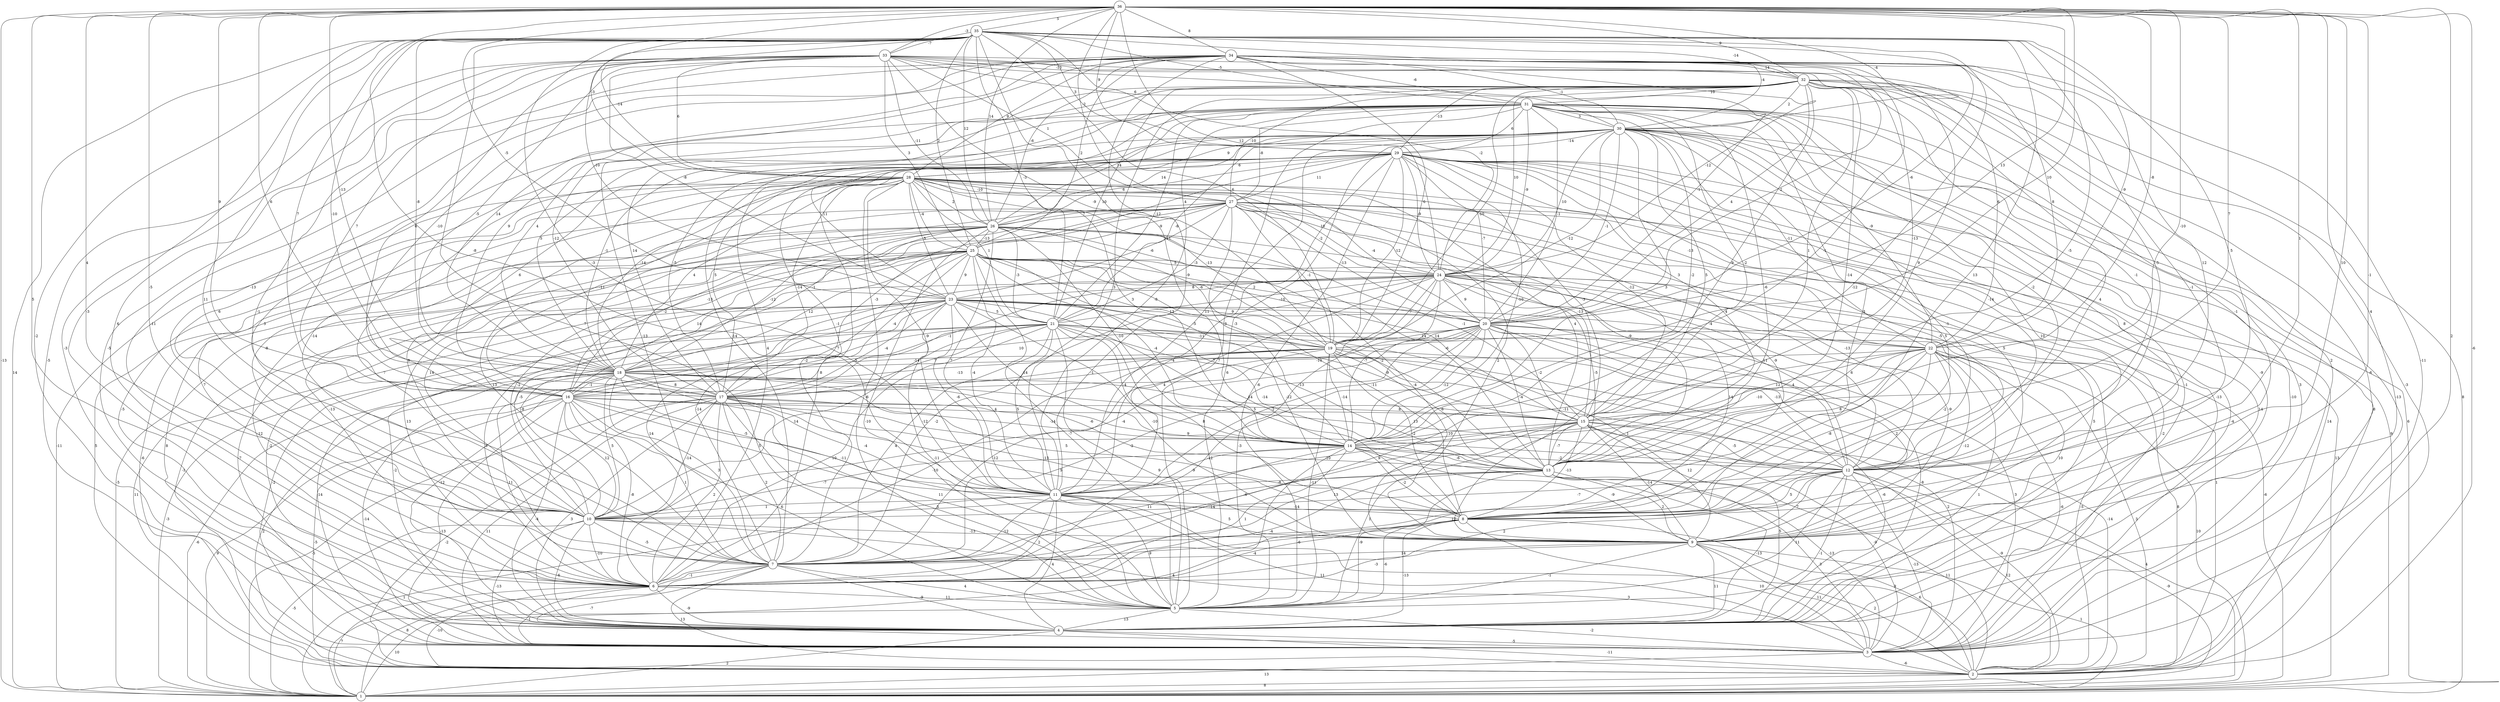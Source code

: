graph { 
	 fontname="Helvetica,Arial,sans-serif" 
	 node [shape = circle]; 
	 36 -- 1 [label = "-13"];
	 36 -- 2 [label = "-6"];
	 36 -- 3 [label = "2"];
	 36 -- 5 [label = "4"];
	 36 -- 6 [label = "5"];
	 36 -- 7 [label = "-5"];
	 36 -- 8 [label = "10"];
	 36 -- 9 [label = "-1"];
	 36 -- 10 [label = "4"];
	 36 -- 11 [label = "-8"];
	 36 -- 12 [label = "1"];
	 36 -- 14 [label = "-10"];
	 36 -- 15 [label = "7"];
	 36 -- 16 [label = "9"];
	 36 -- 17 [label = "6"];
	 36 -- 18 [label = "-13"];
	 36 -- 19 [label = "10"];
	 36 -- 20 [label = "13"];
	 36 -- 22 [label = "-8"];
	 36 -- 23 [label = "-5"];
	 36 -- 24 [label = "12"];
	 36 -- 26 [label = "14"];
	 36 -- 27 [label = "-2"];
	 36 -- 28 [label = "-3"];
	 36 -- 29 [label = "9"];
	 36 -- 30 [label = "-4"];
	 36 -- 32 [label = "9"];
	 36 -- 33 [label = "-3"];
	 36 -- 34 [label = "8"];
	 36 -- 35 [label = "5"];
	 35 -- 1 [label = "14"];
	 35 -- 4 [label = "-2"];
	 35 -- 5 [label = "7"];
	 35 -- 6 [label = "-3"];
	 35 -- 7 [label = "11"];
	 35 -- 8 [label = "13"];
	 35 -- 9 [label = "-12"];
	 35 -- 11 [label = "-3"];
	 35 -- 12 [label = "5"];
	 35 -- 13 [label = "-5"];
	 35 -- 14 [label = "-11"];
	 35 -- 16 [label = "7"];
	 35 -- 17 [label = "-10"];
	 35 -- 18 [label = "-8"];
	 35 -- 19 [label = "6"];
	 35 -- 20 [label = "-6"];
	 35 -- 21 [label = "-3"];
	 35 -- 22 [label = "-9"];
	 35 -- 23 [label = "-10"];
	 35 -- 24 [label = "-2"];
	 35 -- 25 [label = "2"];
	 35 -- 26 [label = "12"];
	 35 -- 28 [label = "-14"];
	 35 -- 29 [label = "3"];
	 35 -- 30 [label = "-4"];
	 35 -- 31 [label = "-5"];
	 35 -- 32 [label = "-14"];
	 35 -- 33 [label = "-7"];
	 34 -- 3 [label = "-11"];
	 34 -- 4 [label = "-5"];
	 34 -- 6 [label = "-11"];
	 34 -- 8 [label = "-1"];
	 34 -- 10 [label = "-13"];
	 34 -- 11 [label = "-9"];
	 34 -- 12 [label = "12"];
	 34 -- 13 [label = "9"];
	 34 -- 14 [label = "-1"];
	 34 -- 16 [label = "-10"];
	 34 -- 17 [label = "9"];
	 34 -- 18 [label = "14"];
	 34 -- 19 [label = "6"];
	 34 -- 20 [label = "2"];
	 34 -- 22 [label = "8"];
	 34 -- 24 [label = "-12"];
	 34 -- 25 [label = "2"];
	 34 -- 26 [label = "-6"];
	 34 -- 28 [label = "9"];
	 34 -- 30 [label = "-1"];
	 34 -- 31 [label = "-6"];
	 34 -- 32 [label = "14"];
	 33 -- 3 [label = "-5"];
	 33 -- 4 [label = "-3"];
	 33 -- 6 [label = "6"];
	 33 -- 7 [label = "-1"];
	 33 -- 12 [label = "-5"];
	 33 -- 15 [label = "-13"];
	 33 -- 16 [label = "7"];
	 33 -- 17 [label = "6"];
	 33 -- 18 [label = "-5"];
	 33 -- 19 [label = "-9"];
	 33 -- 20 [label = "-1"];
	 33 -- 22 [label = "6"];
	 33 -- 23 [label = "-8"];
	 33 -- 25 [label = "3"];
	 33 -- 26 [label = "-11"];
	 33 -- 27 [label = "1"];
	 33 -- 28 [label = "6"];
	 33 -- 30 [label = "6"];
	 33 -- 32 [label = "-13"];
	 32 -- 1 [label = "8"];
	 32 -- 2 [label = "-3"];
	 32 -- 3 [label = "-6"];
	 32 -- 4 [label = "2"];
	 32 -- 6 [label = "-13"];
	 32 -- 8 [label = "4"];
	 32 -- 9 [label = "-1"];
	 32 -- 11 [label = "3"];
	 32 -- 12 [label = "-1"];
	 32 -- 13 [label = "-14"];
	 32 -- 14 [label = "9"];
	 32 -- 15 [label = "1"];
	 32 -- 17 [label = "-12"];
	 32 -- 18 [label = "4"];
	 32 -- 19 [label = "-10"];
	 32 -- 20 [label = "4"];
	 32 -- 21 [label = "10"];
	 32 -- 24 [label = "10"];
	 32 -- 27 [label = "-10"];
	 32 -- 29 [label = "-13"];
	 32 -- 30 [label = "2"];
	 32 -- 31 [label = "10"];
	 31 -- 2 [label = "-13"];
	 31 -- 3 [label = "3"];
	 31 -- 4 [label = "-9"];
	 31 -- 5 [label = "7"];
	 31 -- 6 [label = "4"];
	 31 -- 7 [label = "-14"];
	 31 -- 8 [label = "3"];
	 31 -- 9 [label = "8"];
	 31 -- 10 [label = "6"];
	 31 -- 11 [label = "-8"];
	 31 -- 12 [label = "-2"];
	 31 -- 13 [label = "-6"];
	 31 -- 14 [label = "-2"];
	 31 -- 15 [label = "-2"];
	 31 -- 17 [label = "14"];
	 31 -- 18 [label = "5"];
	 31 -- 20 [label = "-1"];
	 31 -- 21 [label = "-12"];
	 31 -- 22 [label = "-9"];
	 31 -- 24 [label = "-9"];
	 31 -- 26 [label = "14"];
	 31 -- 27 [label = "-8"];
	 31 -- 29 [label = "6"];
	 31 -- 30 [label = "3"];
	 30 -- 1 [label = "6"];
	 30 -- 2 [label = "8"];
	 30 -- 3 [label = "-10"];
	 30 -- 4 [label = "-1"];
	 30 -- 5 [label = "6"];
	 30 -- 8 [label = "-1"];
	 30 -- 9 [label = "10"];
	 30 -- 10 [label = "3"];
	 30 -- 11 [label = "11"];
	 30 -- 12 [label = "-14"];
	 30 -- 14 [label = "3"];
	 30 -- 15 [label = "5"];
	 30 -- 17 [label = "-5"];
	 30 -- 18 [label = "-1"];
	 30 -- 19 [label = "-12"];
	 30 -- 20 [label = "-1"];
	 30 -- 21 [label = "-8"];
	 30 -- 22 [label = "-11"];
	 30 -- 23 [label = "11"];
	 30 -- 24 [label = "10"];
	 30 -- 26 [label = "14"];
	 30 -- 28 [label = "9"];
	 30 -- 29 [label = "-14"];
	 29 -- 1 [label = "9"];
	 29 -- 2 [label = "14"];
	 29 -- 3 [label = "14"];
	 29 -- 4 [label = "-13"];
	 29 -- 5 [label = "-6"];
	 29 -- 6 [label = "8"];
	 29 -- 7 [label = "-2"];
	 29 -- 8 [label = "5"];
	 29 -- 9 [label = "5"];
	 29 -- 10 [label = "-14"];
	 29 -- 11 [label = "3"];
	 29 -- 13 [label = "4"];
	 29 -- 14 [label = "-10"];
	 29 -- 15 [label = "-12"];
	 29 -- 16 [label = "6"];
	 29 -- 17 [label = "5"];
	 29 -- 18 [label = "-14"];
	 29 -- 19 [label = "-12"];
	 29 -- 20 [label = "-7"];
	 29 -- 22 [label = "-13"];
	 29 -- 24 [label = "-9"];
	 29 -- 25 [label = "4"];
	 29 -- 26 [label = "6"];
	 29 -- 27 [label = "11"];
	 29 -- 28 [label = "6"];
	 28 -- 1 [label = "-11"];
	 28 -- 3 [label = "-4"];
	 28 -- 4 [label = "-5"];
	 28 -- 5 [label = "-6"];
	 28 -- 6 [label = "7"];
	 28 -- 7 [label = "7"];
	 28 -- 9 [label = "2"];
	 28 -- 10 [label = "-8"];
	 28 -- 11 [label = "-9"];
	 28 -- 13 [label = "4"];
	 28 -- 14 [label = "13"];
	 28 -- 15 [label = "-3"];
	 28 -- 16 [label = "-11"];
	 28 -- 17 [label = "-14"];
	 28 -- 18 [label = "4"];
	 28 -- 19 [label = "-13"];
	 28 -- 20 [label = "-4"];
	 28 -- 21 [label = "1"];
	 28 -- 23 [label = "5"];
	 28 -- 24 [label = "10"];
	 28 -- 25 [label = "-4"];
	 28 -- 26 [label = "2"];
	 28 -- 27 [label = "-10"];
	 27 -- 1 [label = "13"];
	 27 -- 2 [label = "5"];
	 27 -- 3 [label = "-2"];
	 27 -- 4 [label = "5"];
	 27 -- 7 [label = "13"];
	 27 -- 8 [label = "-9"];
	 27 -- 10 [label = "8"];
	 27 -- 12 [label = "-5"];
	 27 -- 13 [label = "-9"];
	 27 -- 14 [label = "-3"];
	 27 -- 15 [label = "-13"];
	 27 -- 16 [label = "-13"];
	 27 -- 17 [label = "-3"];
	 27 -- 18 [label = "-1"];
	 27 -- 19 [label = "-1"];
	 27 -- 20 [label = "-13"];
	 27 -- 21 [label = "-3"];
	 27 -- 22 [label = "3"];
	 27 -- 23 [label = "-6"];
	 27 -- 24 [label = "-2"];
	 27 -- 25 [label = "-9"];
	 27 -- 26 [label = "7"];
	 26 -- 2 [label = "-6"];
	 26 -- 3 [label = "8"];
	 26 -- 4 [label = "-12"];
	 26 -- 5 [label = "-10"];
	 26 -- 6 [label = "-13"];
	 26 -- 9 [label = "-4"];
	 26 -- 10 [label = "14"];
	 26 -- 11 [label = "7"];
	 26 -- 12 [label = "-13"];
	 26 -- 13 [label = "-6"];
	 26 -- 14 [label = "-10"];
	 26 -- 15 [label = "-1"];
	 26 -- 16 [label = "-2"];
	 26 -- 18 [label = "-12"];
	 26 -- 19 [label = "-6"];
	 26 -- 21 [label = "-3"];
	 26 -- 25 [label = "-13"];
	 25 -- 1 [label = "-5"];
	 25 -- 2 [label = "-1"];
	 25 -- 3 [label = "-7"];
	 25 -- 4 [label = "-2"];
	 25 -- 5 [label = "-7"];
	 25 -- 6 [label = "13"];
	 25 -- 7 [label = "-14"];
	 25 -- 8 [label = "-11"];
	 25 -- 9 [label = "-12"];
	 25 -- 10 [label = "-2"];
	 25 -- 11 [label = "-4"];
	 25 -- 12 [label = "11"];
	 25 -- 13 [label = "-2"];
	 25 -- 14 [label = "-4"];
	 25 -- 15 [label = "14"];
	 25 -- 16 [label = "14"];
	 25 -- 17 [label = "-4"];
	 25 -- 18 [label = "12"];
	 25 -- 19 [label = "3"];
	 25 -- 20 [label = "2"];
	 25 -- 23 [label = "9"];
	 25 -- 24 [label = "5"];
	 24 -- 1 [label = "-6"];
	 24 -- 2 [label = "1"];
	 24 -- 4 [label = "10"];
	 24 -- 5 [label = "-3"];
	 24 -- 7 [label = "-2"];
	 24 -- 8 [label = "14"];
	 24 -- 9 [label = "-9"];
	 24 -- 10 [label = "-5"];
	 24 -- 11 [label = "4"];
	 24 -- 12 [label = "6"];
	 24 -- 13 [label = "-5"];
	 24 -- 14 [label = "-7"];
	 24 -- 17 [label = "-1"];
	 24 -- 18 [label = "-1"];
	 24 -- 19 [label = "7"];
	 24 -- 20 [label = "9"];
	 24 -- 21 [label = "-10"];
	 24 -- 23 [label = "8"];
	 23 -- 2 [label = "11"];
	 23 -- 3 [label = "-2"];
	 23 -- 4 [label = "-2"];
	 23 -- 5 [label = "-11"];
	 23 -- 6 [label = "8"];
	 23 -- 7 [label = "14"];
	 23 -- 8 [label = "5"];
	 23 -- 9 [label = "-10"];
	 23 -- 10 [label = "-8"];
	 23 -- 11 [label = "-6"];
	 23 -- 12 [label = "4"];
	 23 -- 13 [label = "-13"];
	 23 -- 14 [label = "14"];
	 23 -- 16 [label = "7"];
	 23 -- 17 [label = "-4"];
	 23 -- 19 [label = "-5"];
	 23 -- 20 [label = "9"];
	 23 -- 21 [label = "5"];
	 23 -- 22 [label = "-4"];
	 22 -- 1 [label = "10"];
	 22 -- 2 [label = "3"];
	 22 -- 3 [label = "-6"];
	 22 -- 4 [label = "1"];
	 22 -- 6 [label = "12"];
	 22 -- 7 [label = "9"];
	 22 -- 8 [label = "-8"];
	 22 -- 9 [label = "-12"];
	 22 -- 12 [label = "-2"];
	 22 -- 13 [label = "8"];
	 22 -- 14 [label = "-10"];
	 22 -- 15 [label = "12"];
	 22 -- 18 [label = "-4"];
	 21 -- 1 [label = "-3"];
	 21 -- 2 [label = "-5"];
	 21 -- 3 [label = "14"];
	 21 -- 4 [label = "-12"];
	 21 -- 5 [label = "9"];
	 21 -- 6 [label = "10"];
	 21 -- 7 [label = "4"];
	 21 -- 8 [label = "8"];
	 21 -- 9 [label = "1"];
	 21 -- 10 [label = "14"];
	 21 -- 11 [label = "5"];
	 21 -- 13 [label = "-14"];
	 21 -- 14 [label = "-4"];
	 21 -- 15 [label = "-9"];
	 21 -- 16 [label = "-5"];
	 21 -- 17 [label = "7"];
	 21 -- 19 [label = "-11"];
	 20 -- 2 [label = "8"];
	 20 -- 3 [label = "3"];
	 20 -- 4 [label = "-8"];
	 20 -- 6 [label = "-12"];
	 20 -- 7 [label = "-2"];
	 20 -- 9 [label = "2"];
	 20 -- 10 [label = "-4"];
	 20 -- 11 [label = "-2"];
	 20 -- 12 [label = "-13"];
	 20 -- 13 [label = "-4"];
	 20 -- 14 [label = "-12"];
	 20 -- 15 [label = "-2"];
	 20 -- 16 [label = "-7"];
	 20 -- 17 [label = "-10"];
	 20 -- 18 [label = "10"];
	 20 -- 19 [label = "14"];
	 19 -- 2 [label = "-14"];
	 19 -- 3 [label = "2"];
	 19 -- 4 [label = "-6"];
	 19 -- 5 [label = "-11"];
	 19 -- 6 [label = "-10"];
	 19 -- 7 [label = "-12"];
	 19 -- 8 [label = "-2"];
	 19 -- 12 [label = "-11"];
	 19 -- 13 [label = "6"];
	 19 -- 14 [label = "-14"];
	 19 -- 16 [label = "-13"];
	 19 -- 17 [label = "-1"];
	 19 -- 18 [label = "-14"];
	 18 -- 1 [label = "-6"];
	 18 -- 2 [label = "2"];
	 18 -- 3 [label = "-14"];
	 18 -- 5 [label = "11"];
	 18 -- 6 [label = "11"];
	 18 -- 7 [label = "3"];
	 18 -- 8 [label = "5"];
	 18 -- 10 [label = "5"];
	 18 -- 11 [label = "-5"];
	 18 -- 12 [label = "13"];
	 18 -- 13 [label = "-6"];
	 18 -- 15 [label = "14"];
	 18 -- 16 [label = "-1"];
	 18 -- 17 [label = "8"];
	 17 -- 1 [label = "-5"];
	 17 -- 2 [label = "-2"];
	 17 -- 3 [label = "11"];
	 17 -- 4 [label = "3"];
	 17 -- 5 [label = "3"];
	 17 -- 6 [label = "2"];
	 17 -- 7 [label = "2"];
	 17 -- 8 [label = "-13"];
	 17 -- 9 [label = "5"];
	 17 -- 10 [label = "-14"];
	 17 -- 11 [label = "-4"];
	 17 -- 14 [label = "-14"];
	 17 -- 15 [label = "8"];
	 16 -- 1 [label = "9"];
	 16 -- 2 [label = "-5"];
	 16 -- 3 [label = "-13"];
	 16 -- 4 [label = "-4"];
	 16 -- 5 [label = "6"];
	 16 -- 6 [label = "-8"];
	 16 -- 7 [label = "1"];
	 16 -- 8 [label = "-11"];
	 16 -- 10 [label = "12"];
	 16 -- 11 [label = "5"];
	 16 -- 12 [label = "9"];
	 16 -- 14 [label = "-12"];
	 16 -- 15 [label = "4"];
	 15 -- 1 [label = "4"];
	 15 -- 2 [label = "-9"];
	 15 -- 3 [label = "-9"];
	 15 -- 4 [label = "5"];
	 15 -- 5 [label = "1"];
	 15 -- 6 [label = "-14"];
	 15 -- 7 [label = "13"];
	 15 -- 8 [label = "-13"];
	 15 -- 9 [label = "-14"];
	 15 -- 11 [label = "-10"];
	 15 -- 12 [label = "-5"];
	 15 -- 13 [label = "-7"];
	 15 -- 14 [label = "10"];
	 14 -- 1 [label = "4"];
	 14 -- 3 [label = "-13"];
	 14 -- 6 [label = "1"];
	 14 -- 7 [label = "11"];
	 14 -- 8 [label = "-2"];
	 14 -- 9 [label = "-9"];
	 14 -- 10 [label = "-7"];
	 14 -- 11 [label = "-9"];
	 14 -- 12 [label = "-2"];
	 14 -- 13 [label = "-6"];
	 13 -- 2 [label = "11"];
	 13 -- 3 [label = "3"];
	 13 -- 4 [label = "-13"];
	 13 -- 5 [label = "-9"];
	 13 -- 6 [label = "-4"];
	 13 -- 9 [label = "2"];
	 13 -- 10 [label = "-6"];
	 13 -- 11 [label = "-8"];
	 12 -- 1 [label = "-9"];
	 12 -- 2 [label = "12"];
	 12 -- 3 [label = "-13"];
	 12 -- 4 [label = "-1"];
	 12 -- 5 [label = "11"];
	 12 -- 6 [label = "2"];
	 12 -- 7 [label = "12"];
	 12 -- 8 [label = "5"];
	 12 -- 9 [label = "7"];
	 12 -- 10 [label = "-7"];
	 11 -- 1 [label = "1"];
	 11 -- 2 [label = "9"];
	 11 -- 3 [label = "11"];
	 11 -- 4 [label = "4"];
	 11 -- 5 [label = "9"];
	 11 -- 6 [label = "2"];
	 11 -- 7 [label = "-12"];
	 11 -- 8 [label = "-14"];
	 11 -- 9 [label = "5"];
	 11 -- 10 [label = "1"];
	 10 -- 1 [label = "-5"];
	 10 -- 2 [label = "3"];
	 10 -- 3 [label = "-13"];
	 10 -- 4 [label = "-6"];
	 10 -- 6 [label = "-10"];
	 10 -- 7 [label = "-5"];
	 10 -- 9 [label = "-13"];
	 9 -- 1 [label = "1"];
	 9 -- 2 [label = "2"];
	 9 -- 3 [label = "11"];
	 9 -- 4 [label = "11"];
	 9 -- 5 [label = "-1"];
	 9 -- 6 [label = "-3"];
	 9 -- 7 [label = "14"];
	 8 -- 2 [label = "6"];
	 8 -- 3 [label = "10"];
	 8 -- 4 [label = "-13"];
	 8 -- 5 [label = "-6"];
	 8 -- 6 [label = "-4"];
	 8 -- 7 [label = "-6"];
	 7 -- 1 [label = "8"];
	 7 -- 2 [label = "13"];
	 7 -- 3 [label = "-7"];
	 7 -- 4 [label = "-9"];
	 7 -- 5 [label = "4"];
	 7 -- 6 [label = "-1"];
	 6 -- 1 [label = "7"];
	 6 -- 2 [label = "-10"];
	 6 -- 3 [label = "-1"];
	 6 -- 4 [label = "-9"];
	 6 -- 5 [label = "11"];
	 5 -- 1 [label = "10"];
	 5 -- 3 [label = "-2"];
	 5 -- 4 [label = "13"];
	 4 -- 1 [label = "2"];
	 4 -- 2 [label = "-11"];
	 4 -- 3 [label = "-5"];
	 3 -- 1 [label = "13"];
	 3 -- 2 [label = "-6"];
	 2 -- 1 [label = "8"];
	 1;
	 2;
	 3;
	 4;
	 5;
	 6;
	 7;
	 8;
	 9;
	 10;
	 11;
	 12;
	 13;
	 14;
	 15;
	 16;
	 17;
	 18;
	 19;
	 20;
	 21;
	 22;
	 23;
	 24;
	 25;
	 26;
	 27;
	 28;
	 29;
	 30;
	 31;
	 32;
	 33;
	 34;
	 35;
	 36;
}
